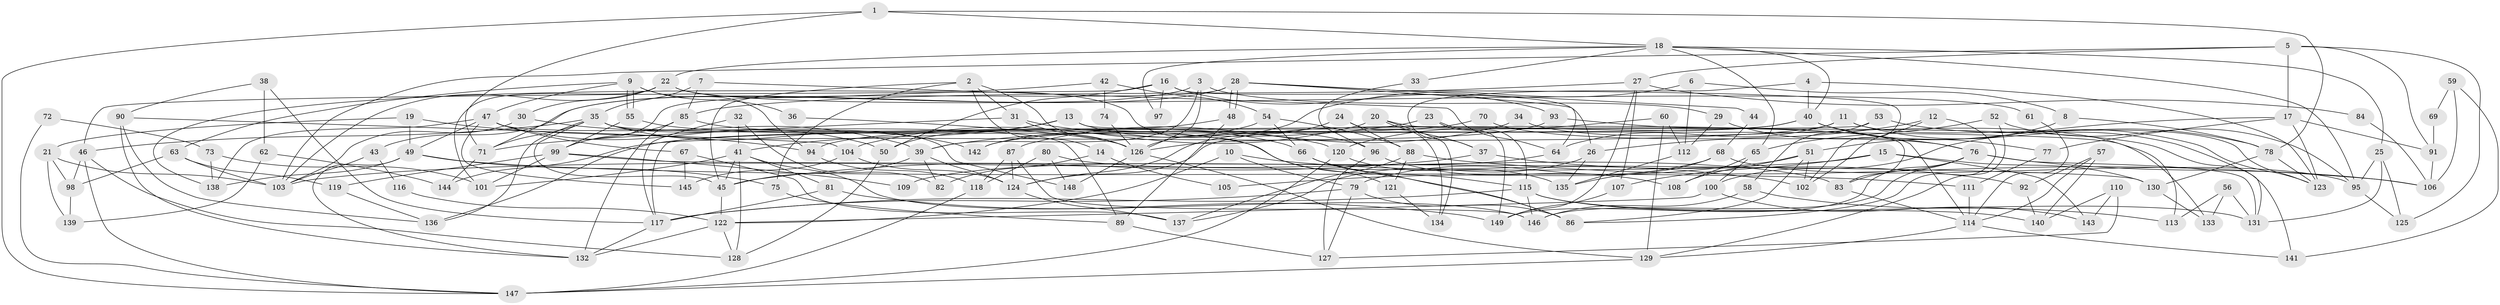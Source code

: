 // coarse degree distribution, {9: 0.039473684210526314, 15: 0.02631578947368421, 3: 0.3026315789473684, 7: 0.05263157894736842, 5: 0.11842105263157894, 10: 0.05263157894736842, 8: 0.039473684210526314, 11: 0.02631578947368421, 6: 0.039473684210526314, 17: 0.013157894736842105, 2: 0.13157894736842105, 4: 0.15789473684210525}
// Generated by graph-tools (version 1.1) at 2025/50/03/04/25 22:50:47]
// undirected, 149 vertices, 298 edges
graph export_dot {
  node [color=gray90,style=filled];
  1;
  2;
  3;
  4;
  5;
  6;
  7;
  8;
  9;
  10;
  11;
  12;
  13;
  14;
  15;
  16;
  17;
  18;
  19;
  20;
  21;
  22;
  23;
  24;
  25;
  26;
  27;
  28;
  29;
  30;
  31;
  32;
  33;
  34;
  35;
  36;
  37;
  38;
  39;
  40;
  41;
  42;
  43;
  44;
  45;
  46;
  47;
  48;
  49;
  50;
  51;
  52;
  53;
  54;
  55;
  56;
  57;
  58;
  59;
  60;
  61;
  62;
  63;
  64;
  65;
  66;
  67;
  68;
  69;
  70;
  71;
  72;
  73;
  74;
  75;
  76;
  77;
  78;
  79;
  80;
  81;
  82;
  83;
  84;
  85;
  86;
  87;
  88;
  89;
  90;
  91;
  92;
  93;
  94;
  95;
  96;
  97;
  98;
  99;
  100;
  101;
  102;
  103;
  104;
  105;
  106;
  107;
  108;
  109;
  110;
  111;
  112;
  113;
  114;
  115;
  116;
  117;
  118;
  119;
  120;
  121;
  122;
  123;
  124;
  125;
  126;
  127;
  128;
  129;
  130;
  131;
  132;
  133;
  134;
  135;
  136;
  137;
  138;
  139;
  140;
  141;
  142;
  143;
  144;
  145;
  146;
  147;
  148;
  149;
  1 -- 71;
  1 -- 147;
  1 -- 18;
  1 -- 78;
  2 -- 126;
  2 -- 31;
  2 -- 14;
  2 -- 45;
  2 -- 75;
  3 -- 126;
  3 -- 39;
  3 -- 29;
  3 -- 71;
  4 -- 123;
  4 -- 37;
  4 -- 40;
  5 -- 17;
  5 -- 125;
  5 -- 27;
  5 -- 91;
  5 -- 103;
  6 -- 112;
  6 -- 8;
  6 -- 126;
  7 -- 35;
  7 -- 85;
  7 -- 64;
  8 -- 51;
  8 -- 78;
  9 -- 47;
  9 -- 55;
  9 -- 55;
  9 -- 36;
  9 -- 63;
  9 -- 94;
  10 -- 122;
  10 -- 102;
  10 -- 79;
  11 -- 64;
  11 -- 144;
  11 -- 123;
  11 -- 131;
  12 -- 26;
  12 -- 86;
  12 -- 102;
  13 -- 96;
  13 -- 41;
  13 -- 50;
  13 -- 83;
  14 -- 82;
  14 -- 105;
  15 -- 103;
  15 -- 107;
  15 -- 130;
  15 -- 143;
  16 -- 46;
  16 -- 50;
  16 -- 26;
  16 -- 93;
  16 -- 97;
  17 -- 77;
  17 -- 123;
  17 -- 91;
  17 -- 100;
  18 -- 40;
  18 -- 22;
  18 -- 25;
  18 -- 33;
  18 -- 65;
  18 -- 95;
  18 -- 97;
  19 -- 21;
  19 -- 94;
  19 -- 49;
  20 -- 37;
  20 -- 104;
  20 -- 114;
  20 -- 134;
  21 -- 98;
  21 -- 103;
  21 -- 139;
  22 -- 30;
  22 -- 61;
  22 -- 101;
  22 -- 103;
  22 -- 121;
  23 -- 149;
  23 -- 39;
  23 -- 115;
  24 -- 88;
  24 -- 124;
  24 -- 134;
  25 -- 95;
  25 -- 125;
  25 -- 131;
  26 -- 135;
  26 -- 137;
  27 -- 85;
  27 -- 84;
  27 -- 107;
  27 -- 149;
  28 -- 99;
  28 -- 48;
  28 -- 48;
  28 -- 43;
  28 -- 44;
  28 -- 64;
  28 -- 102;
  29 -- 76;
  29 -- 112;
  30 -- 103;
  30 -- 39;
  31 -- 71;
  31 -- 126;
  31 -- 66;
  32 -- 117;
  32 -- 41;
  32 -- 82;
  33 -- 96;
  34 -- 113;
  34 -- 87;
  35 -- 136;
  35 -- 45;
  35 -- 46;
  35 -- 71;
  35 -- 133;
  35 -- 142;
  35 -- 148;
  36 -- 126;
  37 -- 92;
  37 -- 45;
  38 -- 90;
  38 -- 117;
  38 -- 62;
  39 -- 124;
  39 -- 45;
  39 -- 82;
  40 -- 123;
  40 -- 77;
  40 -- 124;
  40 -- 136;
  41 -- 81;
  41 -- 146;
  41 -- 45;
  41 -- 101;
  41 -- 128;
  42 -- 54;
  42 -- 138;
  42 -- 74;
  43 -- 103;
  43 -- 116;
  44 -- 68;
  45 -- 122;
  46 -- 128;
  46 -- 98;
  46 -- 147;
  47 -- 49;
  47 -- 50;
  47 -- 67;
  47 -- 89;
  47 -- 138;
  47 -- 145;
  48 -- 94;
  48 -- 89;
  49 -- 75;
  49 -- 111;
  49 -- 132;
  49 -- 138;
  50 -- 128;
  51 -- 86;
  51 -- 102;
  51 -- 105;
  51 -- 108;
  52 -- 65;
  52 -- 95;
  52 -- 129;
  53 -- 117;
  53 -- 78;
  53 -- 58;
  54 -- 66;
  54 -- 88;
  54 -- 142;
  55 -- 99;
  55 -- 120;
  56 -- 133;
  56 -- 131;
  56 -- 113;
  57 -- 114;
  57 -- 140;
  57 -- 92;
  58 -- 146;
  58 -- 113;
  59 -- 106;
  59 -- 141;
  59 -- 69;
  60 -- 120;
  60 -- 129;
  60 -- 112;
  61 -- 114;
  62 -- 139;
  62 -- 144;
  63 -- 103;
  63 -- 98;
  63 -- 119;
  64 -- 109;
  65 -- 100;
  65 -- 108;
  66 -- 115;
  66 -- 86;
  67 -- 137;
  67 -- 145;
  68 -- 135;
  68 -- 79;
  68 -- 95;
  69 -- 91;
  70 -- 142;
  70 -- 76;
  71 -- 144;
  72 -- 147;
  72 -- 73;
  73 -- 101;
  73 -- 138;
  74 -- 126;
  75 -- 89;
  76 -- 146;
  76 -- 131;
  76 -- 83;
  76 -- 106;
  76 -- 149;
  77 -- 111;
  78 -- 130;
  78 -- 123;
  79 -- 86;
  79 -- 117;
  79 -- 127;
  80 -- 148;
  80 -- 83;
  80 -- 118;
  81 -- 117;
  81 -- 149;
  83 -- 114;
  84 -- 106;
  85 -- 132;
  85 -- 99;
  85 -- 86;
  87 -- 118;
  87 -- 124;
  87 -- 146;
  88 -- 121;
  88 -- 106;
  88 -- 137;
  89 -- 127;
  90 -- 132;
  90 -- 104;
  90 -- 136;
  91 -- 106;
  92 -- 140;
  93 -- 126;
  93 -- 141;
  94 -- 118;
  95 -- 125;
  96 -- 108;
  96 -- 127;
  98 -- 139;
  99 -- 119;
  99 -- 101;
  99 -- 109;
  99 -- 130;
  100 -- 122;
  100 -- 143;
  104 -- 124;
  104 -- 145;
  107 -- 149;
  110 -- 127;
  110 -- 143;
  110 -- 140;
  111 -- 114;
  112 -- 135;
  114 -- 129;
  114 -- 141;
  115 -- 131;
  115 -- 117;
  115 -- 140;
  115 -- 146;
  116 -- 122;
  117 -- 132;
  118 -- 147;
  119 -- 136;
  120 -- 147;
  120 -- 135;
  121 -- 134;
  122 -- 132;
  122 -- 128;
  124 -- 137;
  126 -- 129;
  126 -- 148;
  129 -- 147;
  130 -- 133;
}
